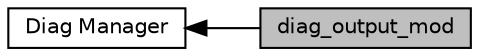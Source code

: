 digraph "diag_output_mod"
{
  edge [fontname="Helvetica",fontsize="10",labelfontname="Helvetica",labelfontsize="10"];
  node [fontname="Helvetica",fontsize="10",shape=box];
  rankdir=LR;
  Node1 [label="diag_output_mod",height=0.2,width=0.4,color="black", fillcolor="grey75", style="filled", fontcolor="black",tooltip="diag_output_mod is an integral part of diag_manager_mod. Its function is to write axis-meta-data,..."];
  Node2 [label="Diag Manager",height=0.2,width=0.4,color="black", fillcolor="white", style="filled",URL="$group__diag__manager.html",tooltip="Modules and associated files in the diag_manager directory."];
  Node2->Node1 [shape=plaintext, dir="back", style="solid"];
}
